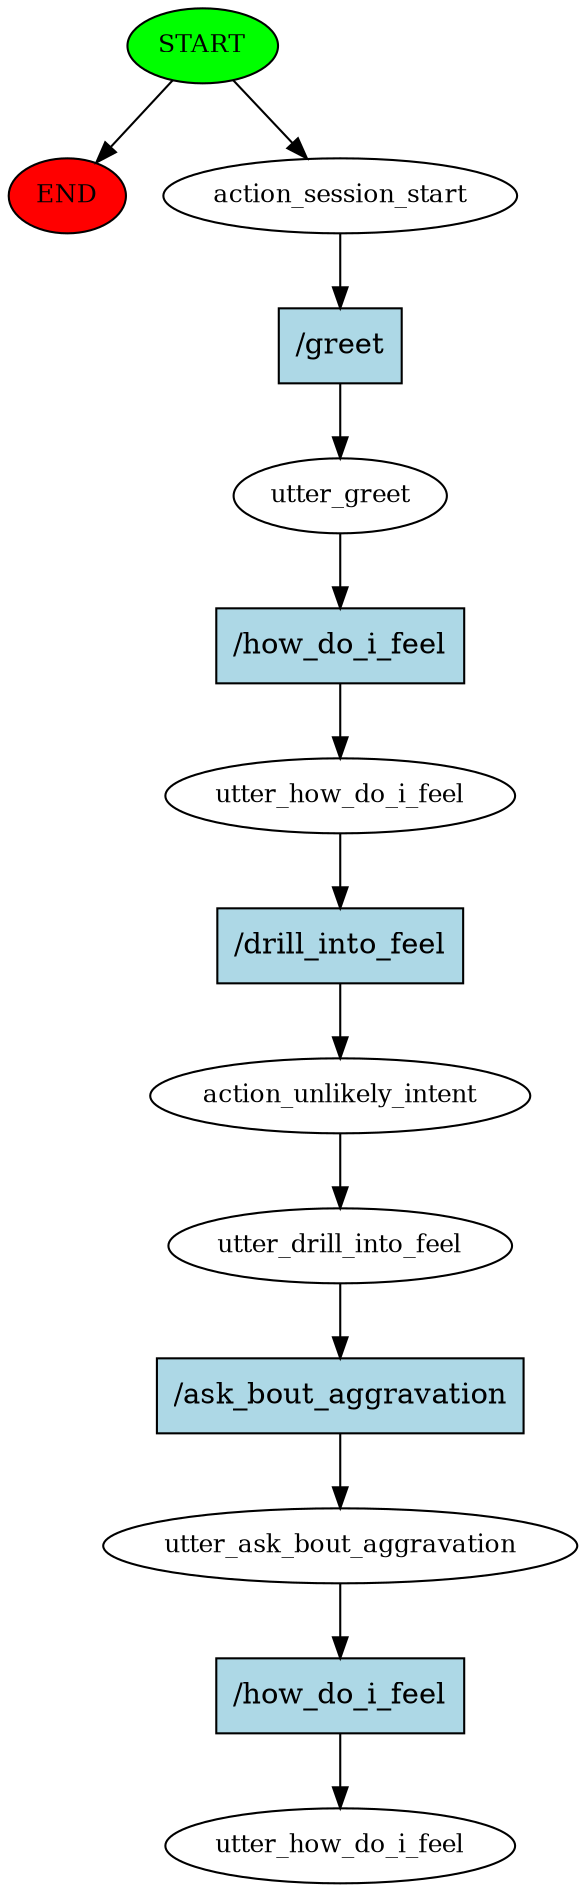 digraph  {
0 [class="start active", fillcolor=green, fontsize=12, label=START, style=filled];
"-1" [class=end, fillcolor=red, fontsize=12, label=END, style=filled];
1 [class=active, fontsize=12, label=action_session_start];
2 [class=active, fontsize=12, label=utter_greet];
3 [class=active, fontsize=12, label=utter_how_do_i_feel];
4 [class=active, fontsize=12, label=action_unlikely_intent];
5 [class=active, fontsize=12, label=utter_drill_into_feel];
6 [class=active, fontsize=12, label=utter_ask_bout_aggravation];
7 [class="dashed active", fontsize=12, label=utter_how_do_i_feel];
8 [class="intent active", fillcolor=lightblue, label="/greet", shape=rect, style=filled];
9 [class="intent active", fillcolor=lightblue, label="/how_do_i_feel", shape=rect, style=filled];
10 [class="intent active", fillcolor=lightblue, label="/drill_into_feel", shape=rect, style=filled];
11 [class="intent active", fillcolor=lightblue, label="/ask_bout_aggravation", shape=rect, style=filled];
12 [class="intent active", fillcolor=lightblue, label="/how_do_i_feel", shape=rect, style=filled];
0 -> "-1"  [class="", key=NONE, label=""];
0 -> 1  [class=active, key=NONE, label=""];
1 -> 8  [class=active, key=0];
2 -> 9  [class=active, key=0];
3 -> 10  [class=active, key=0];
4 -> 5  [class=active, key=NONE, label=""];
5 -> 11  [class=active, key=0];
6 -> 12  [class=active, key=0];
8 -> 2  [class=active, key=0];
9 -> 3  [class=active, key=0];
10 -> 4  [class=active, key=0];
11 -> 6  [class=active, key=0];
12 -> 7  [class=active, key=0];
}
